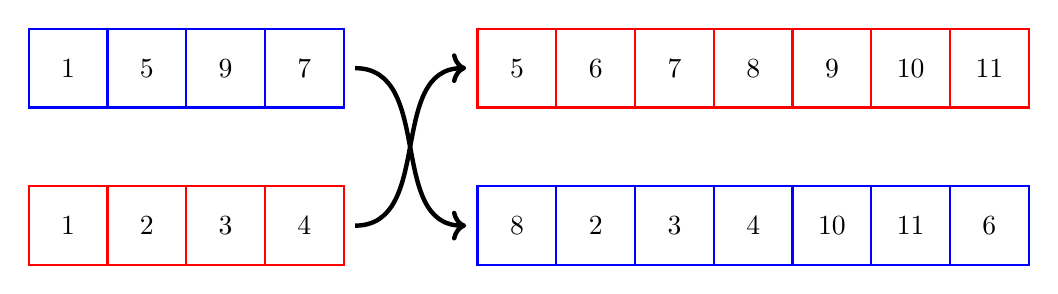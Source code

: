 \begin{tikzpicture}[ultra thick]
	
	%nodes in the red genome have names of the form r1, r2 ...
	%nodes in the blue genome have names of the form b1,br2 ...


	\def\xskip{1.7}
	\def\xArrowSkip{0}
	\def\yskip{-2}
	\def\halfSquare{0.5}
	\def\leftListLength{4}
	\def\control{1.15}
	\def\mysquare{+(-\halfSquare , -\halfSquare  ) rectangle +(\halfSquare ,\halfSquare )}

	%blue, upper left
	\foreach \label/\position in {1/1, 5/2,  9/3,  7/4}
   {
		\draw [blue, thick] (\position,0) \mysquare;
		\node (b\label) at (\position,0) {\label};
   }
	
	%red, lower left
\foreach \label/\position in {1/1,  2/2,  3/3,  4/4}
   {
		\draw [red, thick] (\position,\yskip) \mysquare;
		\node (r\label) at (\position, \yskip) {\label};
   }

	%red. upper right
\foreach \label/\position in {5/5,  6/6,  7/7,  8/8,  9/9,  10/10,  11/11}
   {
		\draw [red, thick] (\xskip + \position, 0) \mysquare;
		\node (r\label) at (\xskip + \position, 0) {\label};
   }


	%blue. lower right
\foreach \label/\position in {8/5,  2/6,  3/7,  4/8,  10/9,  11/10,  6/11}
   {
		\draw [blue, thick] (\xskip + \position, \yskip) \mysquare;
		\node (b\label) at (\xskip + \position, \yskip) {\label};
   }

	%Arrows

	\node (lowerLeftStart) at (\leftListLength * 2 * \halfSquare + \halfSquare + \xArrowSkip ,\yskip){};
	\node (upperLeftStart) at (\leftListLength * 2 * \halfSquare + \halfSquare + \xArrowSkip ,0){};
	\node (upperRightEnd) at (\leftListLength * 2 * \halfSquare + \halfSquare + \xskip - \xArrowSkip ,0){};
	\node (lowerRightEnd) at (\leftListLength * 2 * \halfSquare + \halfSquare + \xskip - \xArrowSkip ,\yskip){};

	\draw [->, black, ultra thick] (lowerLeftStart)  .. controls +(right: \control) and +(left: \control) ..  (upperRightEnd);
	\draw [->, black, ultra thick] (upperLeftStart)  .. controls +(right: \control) and +(left: \control) ..  (lowerRightEnd);

	
	%for orientation: find the red ball
	%\draw [fill=red] (\leftListLength * 2 * \halfSquare + \halfSquare + \xArrowSkip ,\yskip) circle (0.1);

\end{tikzpicture}